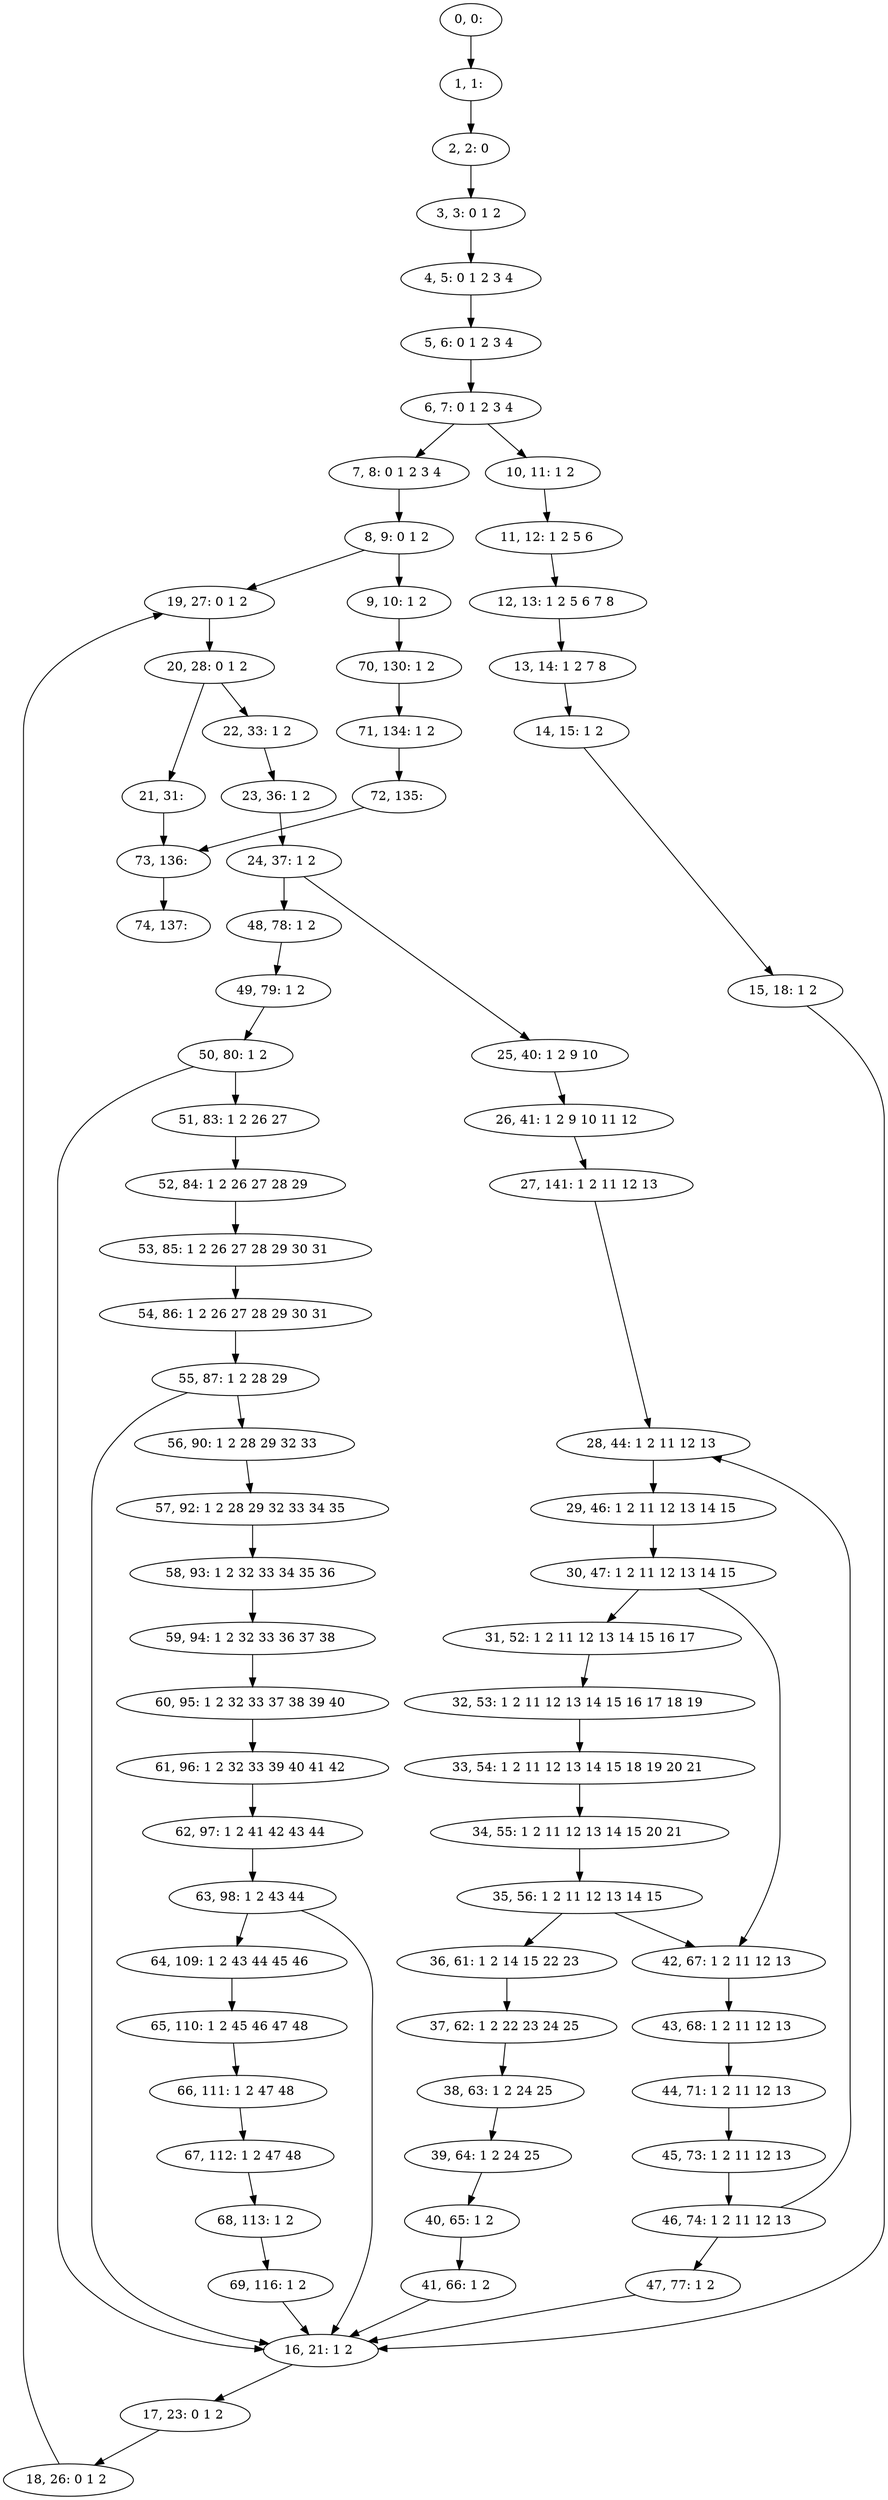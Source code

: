 digraph G {
0[label="0, 0: "];
1[label="1, 1: "];
2[label="2, 2: 0 "];
3[label="3, 3: 0 1 2 "];
4[label="4, 5: 0 1 2 3 4 "];
5[label="5, 6: 0 1 2 3 4 "];
6[label="6, 7: 0 1 2 3 4 "];
7[label="7, 8: 0 1 2 3 4 "];
8[label="8, 9: 0 1 2 "];
9[label="9, 10: 1 2 "];
10[label="10, 11: 1 2 "];
11[label="11, 12: 1 2 5 6 "];
12[label="12, 13: 1 2 5 6 7 8 "];
13[label="13, 14: 1 2 7 8 "];
14[label="14, 15: 1 2 "];
15[label="15, 18: 1 2 "];
16[label="16, 21: 1 2 "];
17[label="17, 23: 0 1 2 "];
18[label="18, 26: 0 1 2 "];
19[label="19, 27: 0 1 2 "];
20[label="20, 28: 0 1 2 "];
21[label="21, 31: "];
22[label="22, 33: 1 2 "];
23[label="23, 36: 1 2 "];
24[label="24, 37: 1 2 "];
25[label="25, 40: 1 2 9 10 "];
26[label="26, 41: 1 2 9 10 11 12 "];
27[label="27, 141: 1 2 11 12 13 "];
28[label="28, 44: 1 2 11 12 13 "];
29[label="29, 46: 1 2 11 12 13 14 15 "];
30[label="30, 47: 1 2 11 12 13 14 15 "];
31[label="31, 52: 1 2 11 12 13 14 15 16 17 "];
32[label="32, 53: 1 2 11 12 13 14 15 16 17 18 19 "];
33[label="33, 54: 1 2 11 12 13 14 15 18 19 20 21 "];
34[label="34, 55: 1 2 11 12 13 14 15 20 21 "];
35[label="35, 56: 1 2 11 12 13 14 15 "];
36[label="36, 61: 1 2 14 15 22 23 "];
37[label="37, 62: 1 2 22 23 24 25 "];
38[label="38, 63: 1 2 24 25 "];
39[label="39, 64: 1 2 24 25 "];
40[label="40, 65: 1 2 "];
41[label="41, 66: 1 2 "];
42[label="42, 67: 1 2 11 12 13 "];
43[label="43, 68: 1 2 11 12 13 "];
44[label="44, 71: 1 2 11 12 13 "];
45[label="45, 73: 1 2 11 12 13 "];
46[label="46, 74: 1 2 11 12 13 "];
47[label="47, 77: 1 2 "];
48[label="48, 78: 1 2 "];
49[label="49, 79: 1 2 "];
50[label="50, 80: 1 2 "];
51[label="51, 83: 1 2 26 27 "];
52[label="52, 84: 1 2 26 27 28 29 "];
53[label="53, 85: 1 2 26 27 28 29 30 31 "];
54[label="54, 86: 1 2 26 27 28 29 30 31 "];
55[label="55, 87: 1 2 28 29 "];
56[label="56, 90: 1 2 28 29 32 33 "];
57[label="57, 92: 1 2 28 29 32 33 34 35 "];
58[label="58, 93: 1 2 32 33 34 35 36 "];
59[label="59, 94: 1 2 32 33 36 37 38 "];
60[label="60, 95: 1 2 32 33 37 38 39 40 "];
61[label="61, 96: 1 2 32 33 39 40 41 42 "];
62[label="62, 97: 1 2 41 42 43 44 "];
63[label="63, 98: 1 2 43 44 "];
64[label="64, 109: 1 2 43 44 45 46 "];
65[label="65, 110: 1 2 45 46 47 48 "];
66[label="66, 111: 1 2 47 48 "];
67[label="67, 112: 1 2 47 48 "];
68[label="68, 113: 1 2 "];
69[label="69, 116: 1 2 "];
70[label="70, 130: 1 2 "];
71[label="71, 134: 1 2 "];
72[label="72, 135: "];
73[label="73, 136: "];
74[label="74, 137: "];
0->1 ;
1->2 ;
2->3 ;
3->4 ;
4->5 ;
5->6 ;
6->7 ;
6->10 ;
7->8 ;
8->9 ;
8->19 ;
9->70 ;
10->11 ;
11->12 ;
12->13 ;
13->14 ;
14->15 ;
15->16 ;
16->17 ;
17->18 ;
18->19 ;
19->20 ;
20->21 ;
20->22 ;
21->73 ;
22->23 ;
23->24 ;
24->25 ;
24->48 ;
25->26 ;
26->27 ;
27->28 ;
28->29 ;
29->30 ;
30->31 ;
30->42 ;
31->32 ;
32->33 ;
33->34 ;
34->35 ;
35->36 ;
35->42 ;
36->37 ;
37->38 ;
38->39 ;
39->40 ;
40->41 ;
41->16 ;
42->43 ;
43->44 ;
44->45 ;
45->46 ;
46->47 ;
46->28 ;
47->16 ;
48->49 ;
49->50 ;
50->51 ;
50->16 ;
51->52 ;
52->53 ;
53->54 ;
54->55 ;
55->56 ;
55->16 ;
56->57 ;
57->58 ;
58->59 ;
59->60 ;
60->61 ;
61->62 ;
62->63 ;
63->64 ;
63->16 ;
64->65 ;
65->66 ;
66->67 ;
67->68 ;
68->69 ;
69->16 ;
70->71 ;
71->72 ;
72->73 ;
73->74 ;
}
